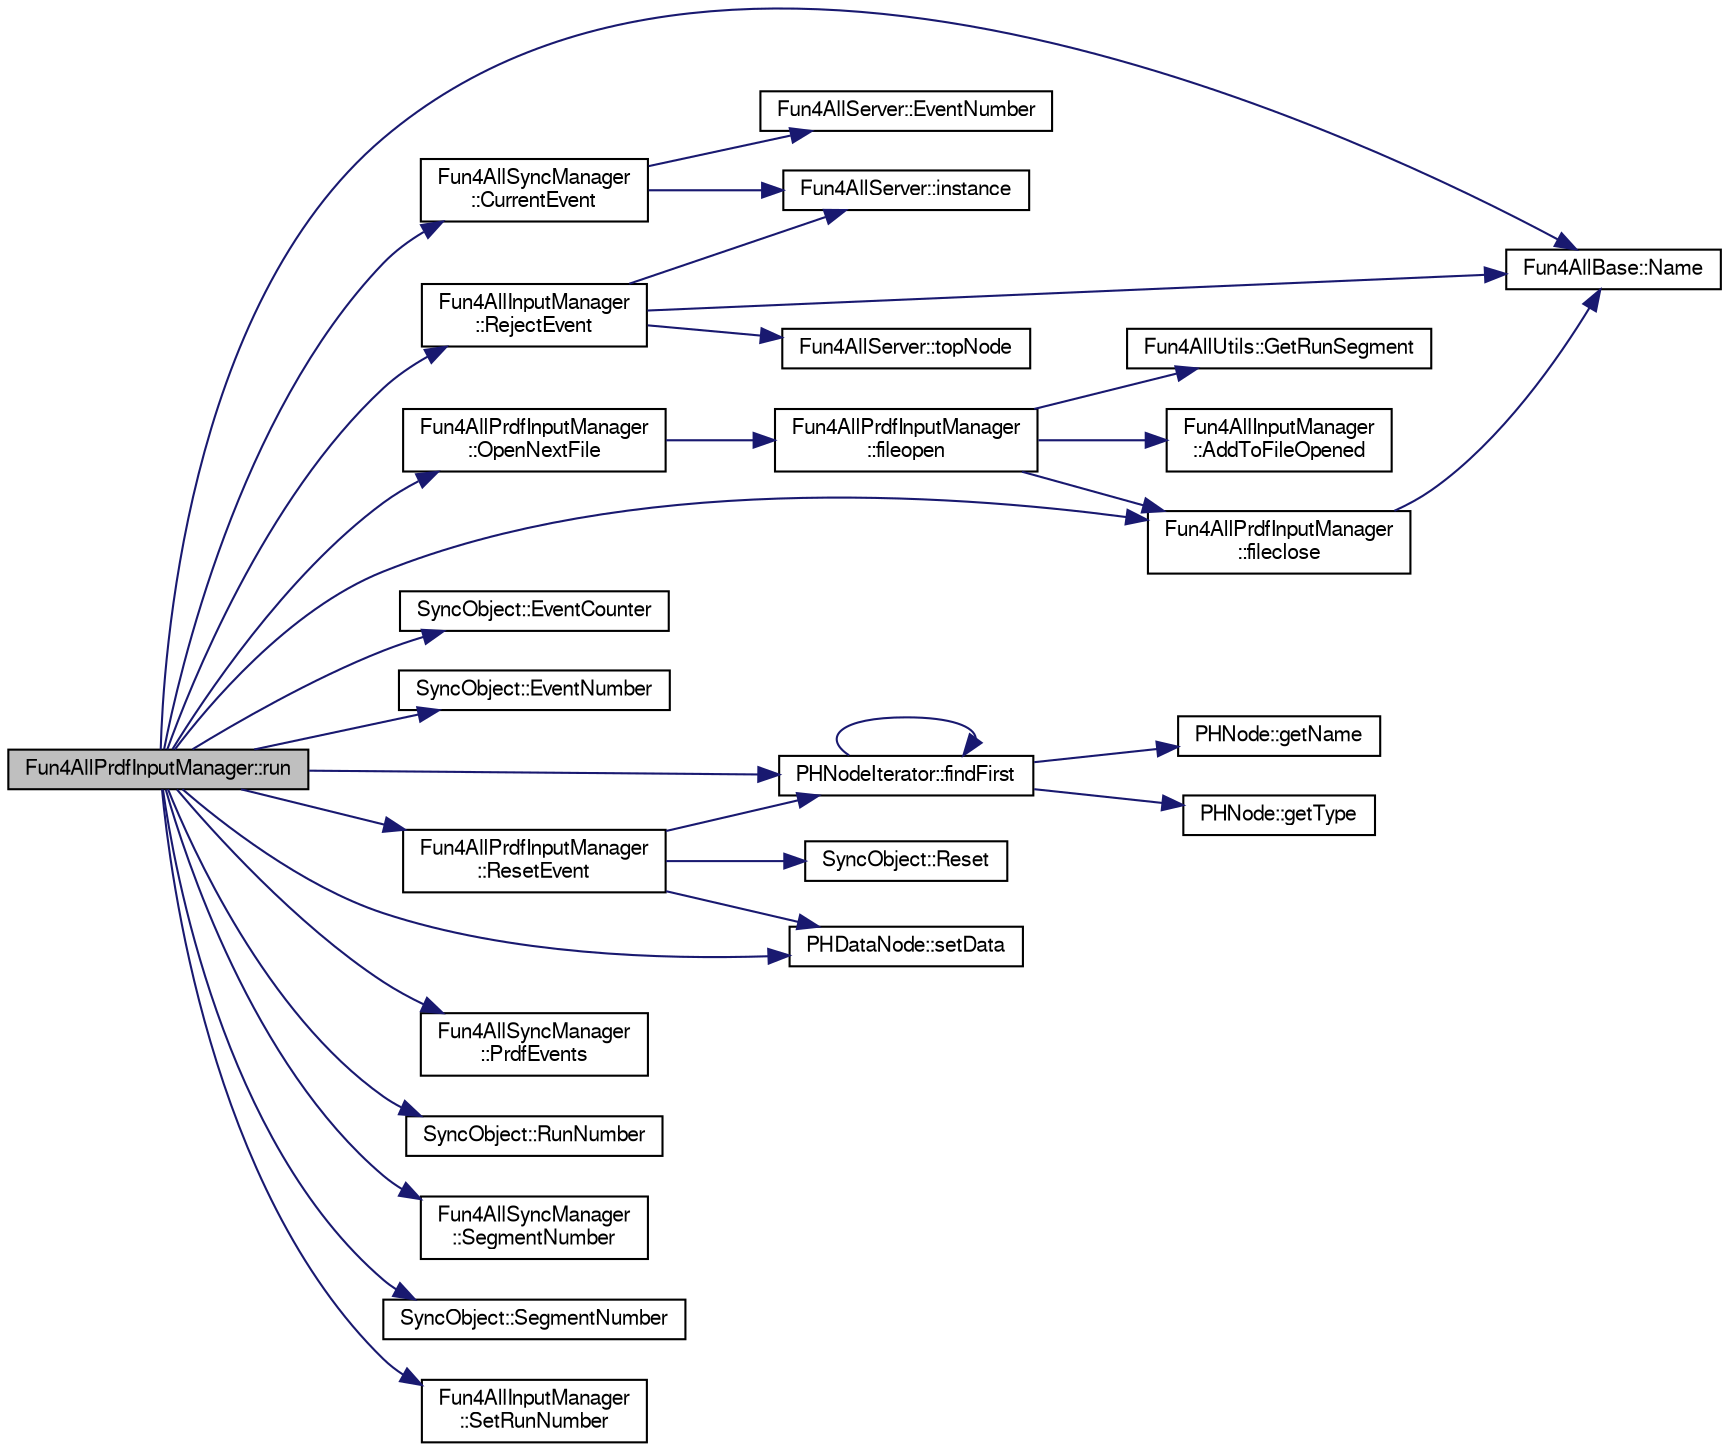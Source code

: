 digraph "Fun4AllPrdfInputManager::run"
{
  bgcolor="transparent";
  edge [fontname="FreeSans",fontsize="10",labelfontname="FreeSans",labelfontsize="10"];
  node [fontname="FreeSans",fontsize="10",shape=record];
  rankdir="LR";
  Node1 [label="Fun4AllPrdfInputManager::run",height=0.2,width=0.4,color="black", fillcolor="grey75", style="filled" fontcolor="black"];
  Node1 -> Node2 [color="midnightblue",fontsize="10",style="solid",fontname="FreeSans"];
  Node2 [label="Fun4AllSyncManager\l::CurrentEvent",height=0.2,width=0.4,color="black",URL="$dd/ded/classFun4AllSyncManager.html#a8b09000694a12e572075bc5f9824b13f"];
  Node2 -> Node3 [color="midnightblue",fontsize="10",style="solid",fontname="FreeSans"];
  Node3 [label="Fun4AllServer::instance",height=0.2,width=0.4,color="black",URL="$da/d29/classFun4AllServer.html#a3e55156f91b2c94bb6c4ef33ffce587a"];
  Node2 -> Node4 [color="midnightblue",fontsize="10",style="solid",fontname="FreeSans"];
  Node4 [label="Fun4AllServer::EventNumber",height=0.2,width=0.4,color="black",URL="$da/d29/classFun4AllServer.html#ac694f7821d6033f7734fa656ce7e38e0"];
  Node1 -> Node5 [color="midnightblue",fontsize="10",style="solid",fontname="FreeSans"];
  Node5 [label="SyncObject::EventCounter",height=0.2,width=0.4,color="black",URL="$de/dbb/classSyncObject.html#ad679d42aac1a409a94d2e535766dcebd",tooltip="set Event Counter "];
  Node1 -> Node6 [color="midnightblue",fontsize="10",style="solid",fontname="FreeSans"];
  Node6 [label="SyncObject::EventNumber",height=0.2,width=0.4,color="black",URL="$de/dbb/classSyncObject.html#aa650d97c0d3ace8ae7945f54224228ef",tooltip="set Event Number "];
  Node1 -> Node7 [color="midnightblue",fontsize="10",style="solid",fontname="FreeSans"];
  Node7 [label="Fun4AllPrdfInputManager\l::fileclose",height=0.2,width=0.4,color="black",URL="$da/dd8/classFun4AllPrdfInputManager.html#a678edaaccda7214183cc67f7a19e1925"];
  Node7 -> Node8 [color="midnightblue",fontsize="10",style="solid",fontname="FreeSans"];
  Node8 [label="Fun4AllBase::Name",height=0.2,width=0.4,color="black",URL="$d5/dec/classFun4AllBase.html#a41f9ac377743d046f590617fd6f4f0ed",tooltip="Returns the name of this module. "];
  Node1 -> Node9 [color="midnightblue",fontsize="10",style="solid",fontname="FreeSans"];
  Node9 [label="PHNodeIterator::findFirst",height=0.2,width=0.4,color="black",URL="$d5/d07/classPHNodeIterator.html#aea98bf8619af59b1212a94fb32106baa"];
  Node9 -> Node10 [color="midnightblue",fontsize="10",style="solid",fontname="FreeSans"];
  Node10 [label="PHNode::getType",height=0.2,width=0.4,color="black",URL="$dc/d82/classPHNode.html#a4ab1f90aed955a652813bfe377087bda"];
  Node9 -> Node11 [color="midnightblue",fontsize="10",style="solid",fontname="FreeSans"];
  Node11 [label="PHNode::getName",height=0.2,width=0.4,color="black",URL="$dc/d82/classPHNode.html#aca3576f926a4401eddc3d88bf0ce0de3"];
  Node9 -> Node9 [color="midnightblue",fontsize="10",style="solid",fontname="FreeSans"];
  Node1 -> Node8 [color="midnightblue",fontsize="10",style="solid",fontname="FreeSans"];
  Node1 -> Node12 [color="midnightblue",fontsize="10",style="solid",fontname="FreeSans"];
  Node12 [label="Fun4AllPrdfInputManager\l::OpenNextFile",height=0.2,width=0.4,color="black",URL="$da/dd8/classFun4AllPrdfInputManager.html#ad41dec5d04fecb25543013a8971a503c"];
  Node12 -> Node13 [color="midnightblue",fontsize="10",style="solid",fontname="FreeSans"];
  Node13 [label="Fun4AllPrdfInputManager\l::fileopen",height=0.2,width=0.4,color="black",URL="$da/dd8/classFun4AllPrdfInputManager.html#af7c7687826ed9f7495f0837fbc7f3f1e"];
  Node13 -> Node14 [color="midnightblue",fontsize="10",style="solid",fontname="FreeSans"];
  Node14 [label="Fun4AllInputManager\l::AddToFileOpened",height=0.2,width=0.4,color="black",URL="$d4/da9/classFun4AllInputManager.html#a98ac3fb04956625a423ef41a3909ba27"];
  Node13 -> Node7 [color="midnightblue",fontsize="10",style="solid",fontname="FreeSans"];
  Node13 -> Node15 [color="midnightblue",fontsize="10",style="solid",fontname="FreeSans"];
  Node15 [label="Fun4AllUtils::GetRunSegment",height=0.2,width=0.4,color="black",URL="$dd/d3e/namespaceFun4AllUtils.html#a6dfe352085d7f142c63a03003f9df963"];
  Node1 -> Node16 [color="midnightblue",fontsize="10",style="solid",fontname="FreeSans"];
  Node16 [label="Fun4AllSyncManager\l::PrdfEvents",height=0.2,width=0.4,color="black",URL="$dd/ded/classFun4AllSyncManager.html#aa33b47cb0501365049cb4b9a51ac591b"];
  Node1 -> Node17 [color="midnightblue",fontsize="10",style="solid",fontname="FreeSans"];
  Node17 [label="Fun4AllInputManager\l::RejectEvent",height=0.2,width=0.4,color="black",URL="$d4/da9/classFun4AllInputManager.html#a08fc36a2da8759e20f8e035afe5ef6e5"];
  Node17 -> Node3 [color="midnightblue",fontsize="10",style="solid",fontname="FreeSans"];
  Node17 -> Node8 [color="midnightblue",fontsize="10",style="solid",fontname="FreeSans"];
  Node17 -> Node18 [color="midnightblue",fontsize="10",style="solid",fontname="FreeSans"];
  Node18 [label="Fun4AllServer::topNode",height=0.2,width=0.4,color="black",URL="$da/d29/classFun4AllServer.html#abcaf6825367e5db292ff795237bdcf62"];
  Node1 -> Node19 [color="midnightblue",fontsize="10",style="solid",fontname="FreeSans"];
  Node19 [label="Fun4AllPrdfInputManager\l::ResetEvent",height=0.2,width=0.4,color="black",URL="$da/dd8/classFun4AllPrdfInputManager.html#a4d3e00664417e9198d9fab5d4c336f97"];
  Node19 -> Node9 [color="midnightblue",fontsize="10",style="solid",fontname="FreeSans"];
  Node19 -> Node20 [color="midnightblue",fontsize="10",style="solid",fontname="FreeSans"];
  Node20 [label="SyncObject::Reset",height=0.2,width=0.4,color="black",URL="$de/dbb/classSyncObject.html#aa2a10b9b4a4b8e3987f9c62fb28bd9f8",tooltip="Clear Sync. "];
  Node19 -> Node21 [color="midnightblue",fontsize="10",style="solid",fontname="FreeSans"];
  Node21 [label="PHDataNode::setData",height=0.2,width=0.4,color="black",URL="$d1/d3e/classPHDataNode.html#a5a258dc885b9c2c9730be5484752df26"];
  Node1 -> Node22 [color="midnightblue",fontsize="10",style="solid",fontname="FreeSans"];
  Node22 [label="SyncObject::RunNumber",height=0.2,width=0.4,color="black",URL="$de/dbb/classSyncObject.html#af1188def459d0ff933d71e37c7afc0c5",tooltip="set Run Number "];
  Node1 -> Node23 [color="midnightblue",fontsize="10",style="solid",fontname="FreeSans"];
  Node23 [label="Fun4AllSyncManager\l::SegmentNumber",height=0.2,width=0.4,color="black",URL="$dd/ded/classFun4AllSyncManager.html#a93aacc6fad1df130cc850ae8c6449b7f"];
  Node1 -> Node24 [color="midnightblue",fontsize="10",style="solid",fontname="FreeSans"];
  Node24 [label="SyncObject::SegmentNumber",height=0.2,width=0.4,color="black",URL="$de/dbb/classSyncObject.html#a9e8ffb7e35744a8f46cc59b4cf8fa1ca",tooltip="set Segment Number "];
  Node1 -> Node21 [color="midnightblue",fontsize="10",style="solid",fontname="FreeSans"];
  Node1 -> Node25 [color="midnightblue",fontsize="10",style="solid",fontname="FreeSans"];
  Node25 [label="Fun4AllInputManager\l::SetRunNumber",height=0.2,width=0.4,color="black",URL="$d4/da9/classFun4AllInputManager.html#af9bf7d76be5d2c0b10843ae734da9bbb"];
}
